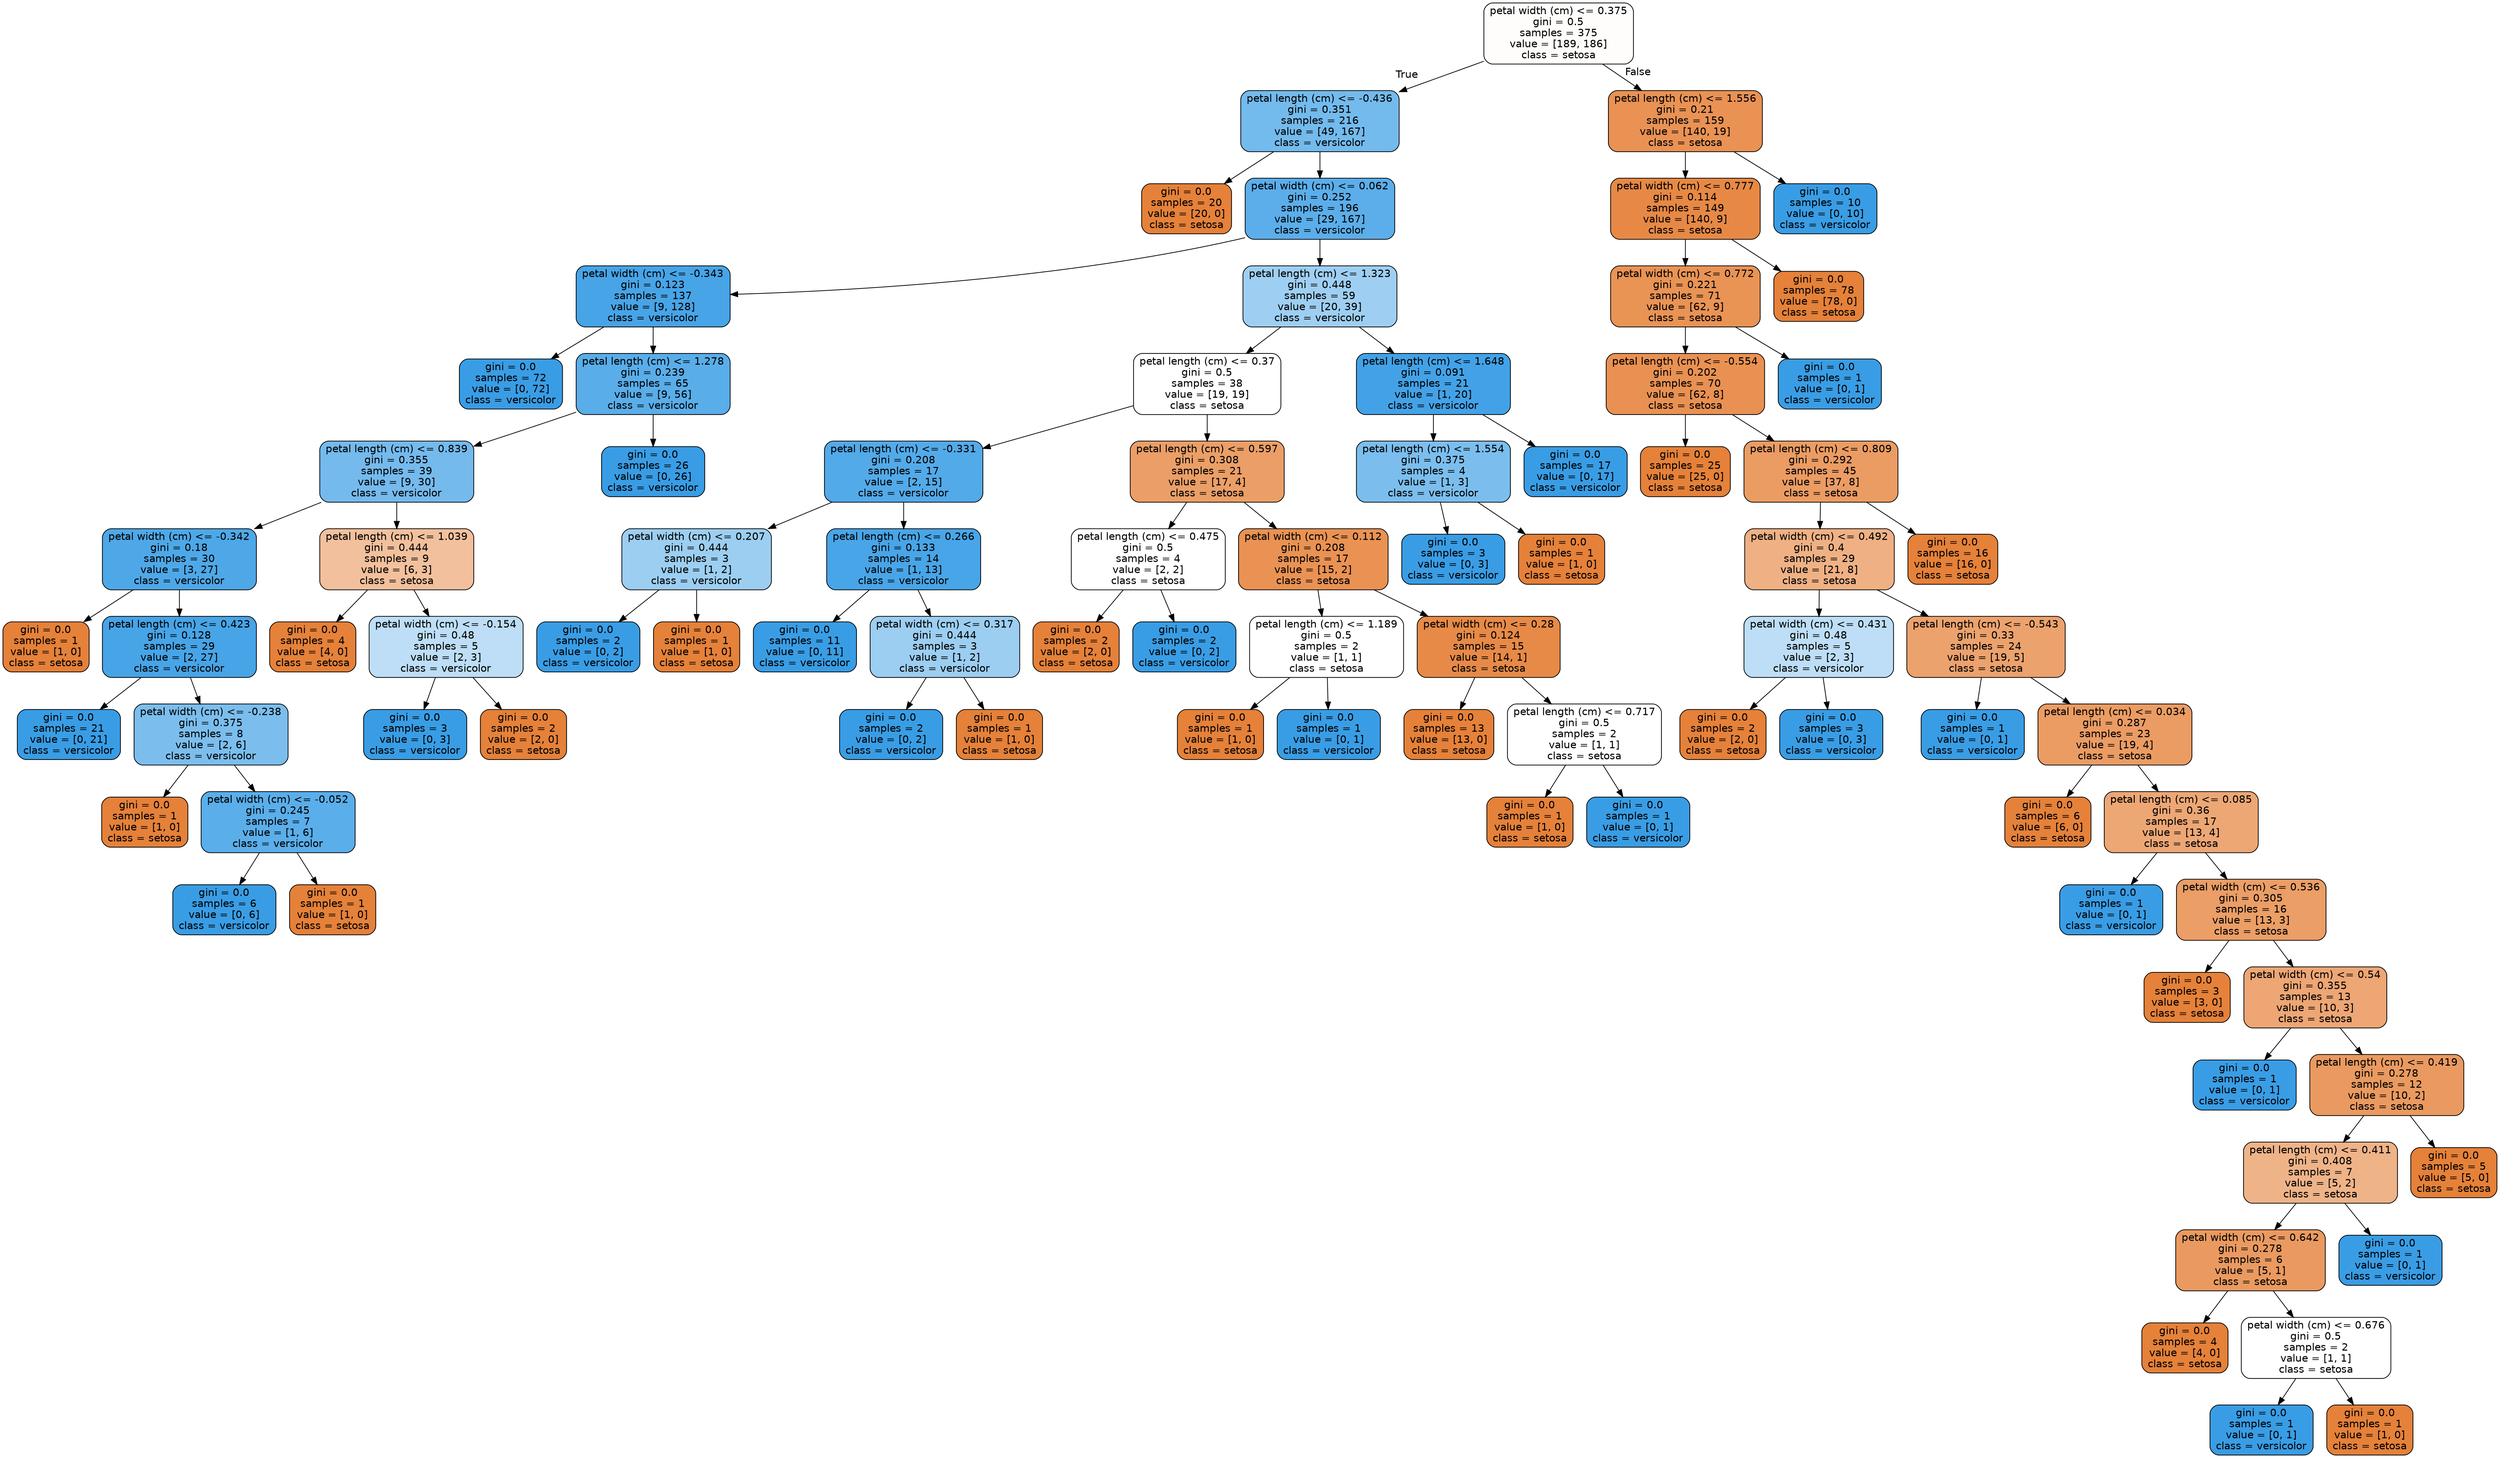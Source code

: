 digraph Tree {
node [shape=box, style="filled, rounded", color="black", fontname=helvetica] ;
edge [fontname=helvetica] ;
0 [label="petal width (cm) <= 0.375\ngini = 0.5\nsamples = 375\nvalue = [189, 186]\nclass = setosa", fillcolor="#e5813904"] ;
1 [label="petal length (cm) <= -0.436\ngini = 0.351\nsamples = 216\nvalue = [49, 167]\nclass = versicolor", fillcolor="#399de5b4"] ;
0 -> 1 [labeldistance=2.5, labelangle=45, headlabel="True"] ;
2 [label="gini = 0.0\nsamples = 20\nvalue = [20, 0]\nclass = setosa", fillcolor="#e58139ff"] ;
1 -> 2 ;
3 [label="petal width (cm) <= 0.062\ngini = 0.252\nsamples = 196\nvalue = [29, 167]\nclass = versicolor", fillcolor="#399de5d3"] ;
1 -> 3 ;
4 [label="petal width (cm) <= -0.343\ngini = 0.123\nsamples = 137\nvalue = [9, 128]\nclass = versicolor", fillcolor="#399de5ed"] ;
3 -> 4 ;
5 [label="gini = 0.0\nsamples = 72\nvalue = [0, 72]\nclass = versicolor", fillcolor="#399de5ff"] ;
4 -> 5 ;
6 [label="petal length (cm) <= 1.278\ngini = 0.239\nsamples = 65\nvalue = [9, 56]\nclass = versicolor", fillcolor="#399de5d6"] ;
4 -> 6 ;
7 [label="petal length (cm) <= 0.839\ngini = 0.355\nsamples = 39\nvalue = [9, 30]\nclass = versicolor", fillcolor="#399de5b3"] ;
6 -> 7 ;
8 [label="petal width (cm) <= -0.342\ngini = 0.18\nsamples = 30\nvalue = [3, 27]\nclass = versicolor", fillcolor="#399de5e3"] ;
7 -> 8 ;
9 [label="gini = 0.0\nsamples = 1\nvalue = [1, 0]\nclass = setosa", fillcolor="#e58139ff"] ;
8 -> 9 ;
10 [label="petal length (cm) <= 0.423\ngini = 0.128\nsamples = 29\nvalue = [2, 27]\nclass = versicolor", fillcolor="#399de5ec"] ;
8 -> 10 ;
11 [label="gini = 0.0\nsamples = 21\nvalue = [0, 21]\nclass = versicolor", fillcolor="#399de5ff"] ;
10 -> 11 ;
12 [label="petal width (cm) <= -0.238\ngini = 0.375\nsamples = 8\nvalue = [2, 6]\nclass = versicolor", fillcolor="#399de5aa"] ;
10 -> 12 ;
13 [label="gini = 0.0\nsamples = 1\nvalue = [1, 0]\nclass = setosa", fillcolor="#e58139ff"] ;
12 -> 13 ;
14 [label="petal width (cm) <= -0.052\ngini = 0.245\nsamples = 7\nvalue = [1, 6]\nclass = versicolor", fillcolor="#399de5d4"] ;
12 -> 14 ;
15 [label="gini = 0.0\nsamples = 6\nvalue = [0, 6]\nclass = versicolor", fillcolor="#399de5ff"] ;
14 -> 15 ;
16 [label="gini = 0.0\nsamples = 1\nvalue = [1, 0]\nclass = setosa", fillcolor="#e58139ff"] ;
14 -> 16 ;
17 [label="petal length (cm) <= 1.039\ngini = 0.444\nsamples = 9\nvalue = [6, 3]\nclass = setosa", fillcolor="#e581397f"] ;
7 -> 17 ;
18 [label="gini = 0.0\nsamples = 4\nvalue = [4, 0]\nclass = setosa", fillcolor="#e58139ff"] ;
17 -> 18 ;
19 [label="petal width (cm) <= -0.154\ngini = 0.48\nsamples = 5\nvalue = [2, 3]\nclass = versicolor", fillcolor="#399de555"] ;
17 -> 19 ;
20 [label="gini = 0.0\nsamples = 3\nvalue = [0, 3]\nclass = versicolor", fillcolor="#399de5ff"] ;
19 -> 20 ;
21 [label="gini = 0.0\nsamples = 2\nvalue = [2, 0]\nclass = setosa", fillcolor="#e58139ff"] ;
19 -> 21 ;
22 [label="gini = 0.0\nsamples = 26\nvalue = [0, 26]\nclass = versicolor", fillcolor="#399de5ff"] ;
6 -> 22 ;
23 [label="petal length (cm) <= 1.323\ngini = 0.448\nsamples = 59\nvalue = [20, 39]\nclass = versicolor", fillcolor="#399de57c"] ;
3 -> 23 ;
24 [label="petal length (cm) <= 0.37\ngini = 0.5\nsamples = 38\nvalue = [19, 19]\nclass = setosa", fillcolor="#e5813900"] ;
23 -> 24 ;
25 [label="petal length (cm) <= -0.331\ngini = 0.208\nsamples = 17\nvalue = [2, 15]\nclass = versicolor", fillcolor="#399de5dd"] ;
24 -> 25 ;
26 [label="petal width (cm) <= 0.207\ngini = 0.444\nsamples = 3\nvalue = [1, 2]\nclass = versicolor", fillcolor="#399de57f"] ;
25 -> 26 ;
27 [label="gini = 0.0\nsamples = 2\nvalue = [0, 2]\nclass = versicolor", fillcolor="#399de5ff"] ;
26 -> 27 ;
28 [label="gini = 0.0\nsamples = 1\nvalue = [1, 0]\nclass = setosa", fillcolor="#e58139ff"] ;
26 -> 28 ;
29 [label="petal length (cm) <= 0.266\ngini = 0.133\nsamples = 14\nvalue = [1, 13]\nclass = versicolor", fillcolor="#399de5eb"] ;
25 -> 29 ;
30 [label="gini = 0.0\nsamples = 11\nvalue = [0, 11]\nclass = versicolor", fillcolor="#399de5ff"] ;
29 -> 30 ;
31 [label="petal width (cm) <= 0.317\ngini = 0.444\nsamples = 3\nvalue = [1, 2]\nclass = versicolor", fillcolor="#399de57f"] ;
29 -> 31 ;
32 [label="gini = 0.0\nsamples = 2\nvalue = [0, 2]\nclass = versicolor", fillcolor="#399de5ff"] ;
31 -> 32 ;
33 [label="gini = 0.0\nsamples = 1\nvalue = [1, 0]\nclass = setosa", fillcolor="#e58139ff"] ;
31 -> 33 ;
34 [label="petal length (cm) <= 0.597\ngini = 0.308\nsamples = 21\nvalue = [17, 4]\nclass = setosa", fillcolor="#e58139c3"] ;
24 -> 34 ;
35 [label="petal length (cm) <= 0.475\ngini = 0.5\nsamples = 4\nvalue = [2, 2]\nclass = setosa", fillcolor="#e5813900"] ;
34 -> 35 ;
36 [label="gini = 0.0\nsamples = 2\nvalue = [2, 0]\nclass = setosa", fillcolor="#e58139ff"] ;
35 -> 36 ;
37 [label="gini = 0.0\nsamples = 2\nvalue = [0, 2]\nclass = versicolor", fillcolor="#399de5ff"] ;
35 -> 37 ;
38 [label="petal width (cm) <= 0.112\ngini = 0.208\nsamples = 17\nvalue = [15, 2]\nclass = setosa", fillcolor="#e58139dd"] ;
34 -> 38 ;
39 [label="petal length (cm) <= 1.189\ngini = 0.5\nsamples = 2\nvalue = [1, 1]\nclass = setosa", fillcolor="#e5813900"] ;
38 -> 39 ;
40 [label="gini = 0.0\nsamples = 1\nvalue = [1, 0]\nclass = setosa", fillcolor="#e58139ff"] ;
39 -> 40 ;
41 [label="gini = 0.0\nsamples = 1\nvalue = [0, 1]\nclass = versicolor", fillcolor="#399de5ff"] ;
39 -> 41 ;
42 [label="petal width (cm) <= 0.28\ngini = 0.124\nsamples = 15\nvalue = [14, 1]\nclass = setosa", fillcolor="#e58139ed"] ;
38 -> 42 ;
43 [label="gini = 0.0\nsamples = 13\nvalue = [13, 0]\nclass = setosa", fillcolor="#e58139ff"] ;
42 -> 43 ;
44 [label="petal length (cm) <= 0.717\ngini = 0.5\nsamples = 2\nvalue = [1, 1]\nclass = setosa", fillcolor="#e5813900"] ;
42 -> 44 ;
45 [label="gini = 0.0\nsamples = 1\nvalue = [1, 0]\nclass = setosa", fillcolor="#e58139ff"] ;
44 -> 45 ;
46 [label="gini = 0.0\nsamples = 1\nvalue = [0, 1]\nclass = versicolor", fillcolor="#399de5ff"] ;
44 -> 46 ;
47 [label="petal length (cm) <= 1.648\ngini = 0.091\nsamples = 21\nvalue = [1, 20]\nclass = versicolor", fillcolor="#399de5f2"] ;
23 -> 47 ;
48 [label="petal length (cm) <= 1.554\ngini = 0.375\nsamples = 4\nvalue = [1, 3]\nclass = versicolor", fillcolor="#399de5aa"] ;
47 -> 48 ;
49 [label="gini = 0.0\nsamples = 3\nvalue = [0, 3]\nclass = versicolor", fillcolor="#399de5ff"] ;
48 -> 49 ;
50 [label="gini = 0.0\nsamples = 1\nvalue = [1, 0]\nclass = setosa", fillcolor="#e58139ff"] ;
48 -> 50 ;
51 [label="gini = 0.0\nsamples = 17\nvalue = [0, 17]\nclass = versicolor", fillcolor="#399de5ff"] ;
47 -> 51 ;
52 [label="petal length (cm) <= 1.556\ngini = 0.21\nsamples = 159\nvalue = [140, 19]\nclass = setosa", fillcolor="#e58139dc"] ;
0 -> 52 [labeldistance=2.5, labelangle=-45, headlabel="False"] ;
53 [label="petal width (cm) <= 0.777\ngini = 0.114\nsamples = 149\nvalue = [140, 9]\nclass = setosa", fillcolor="#e58139ef"] ;
52 -> 53 ;
54 [label="petal width (cm) <= 0.772\ngini = 0.221\nsamples = 71\nvalue = [62, 9]\nclass = setosa", fillcolor="#e58139da"] ;
53 -> 54 ;
55 [label="petal length (cm) <= -0.554\ngini = 0.202\nsamples = 70\nvalue = [62, 8]\nclass = setosa", fillcolor="#e58139de"] ;
54 -> 55 ;
56 [label="gini = 0.0\nsamples = 25\nvalue = [25, 0]\nclass = setosa", fillcolor="#e58139ff"] ;
55 -> 56 ;
57 [label="petal length (cm) <= 0.809\ngini = 0.292\nsamples = 45\nvalue = [37, 8]\nclass = setosa", fillcolor="#e58139c8"] ;
55 -> 57 ;
58 [label="petal width (cm) <= 0.492\ngini = 0.4\nsamples = 29\nvalue = [21, 8]\nclass = setosa", fillcolor="#e581399e"] ;
57 -> 58 ;
59 [label="petal width (cm) <= 0.431\ngini = 0.48\nsamples = 5\nvalue = [2, 3]\nclass = versicolor", fillcolor="#399de555"] ;
58 -> 59 ;
60 [label="gini = 0.0\nsamples = 2\nvalue = [2, 0]\nclass = setosa", fillcolor="#e58139ff"] ;
59 -> 60 ;
61 [label="gini = 0.0\nsamples = 3\nvalue = [0, 3]\nclass = versicolor", fillcolor="#399de5ff"] ;
59 -> 61 ;
62 [label="petal length (cm) <= -0.543\ngini = 0.33\nsamples = 24\nvalue = [19, 5]\nclass = setosa", fillcolor="#e58139bc"] ;
58 -> 62 ;
63 [label="gini = 0.0\nsamples = 1\nvalue = [0, 1]\nclass = versicolor", fillcolor="#399de5ff"] ;
62 -> 63 ;
64 [label="petal length (cm) <= 0.034\ngini = 0.287\nsamples = 23\nvalue = [19, 4]\nclass = setosa", fillcolor="#e58139c9"] ;
62 -> 64 ;
65 [label="gini = 0.0\nsamples = 6\nvalue = [6, 0]\nclass = setosa", fillcolor="#e58139ff"] ;
64 -> 65 ;
66 [label="petal length (cm) <= 0.085\ngini = 0.36\nsamples = 17\nvalue = [13, 4]\nclass = setosa", fillcolor="#e58139b1"] ;
64 -> 66 ;
67 [label="gini = 0.0\nsamples = 1\nvalue = [0, 1]\nclass = versicolor", fillcolor="#399de5ff"] ;
66 -> 67 ;
68 [label="petal width (cm) <= 0.536\ngini = 0.305\nsamples = 16\nvalue = [13, 3]\nclass = setosa", fillcolor="#e58139c4"] ;
66 -> 68 ;
69 [label="gini = 0.0\nsamples = 3\nvalue = [3, 0]\nclass = setosa", fillcolor="#e58139ff"] ;
68 -> 69 ;
70 [label="petal width (cm) <= 0.54\ngini = 0.355\nsamples = 13\nvalue = [10, 3]\nclass = setosa", fillcolor="#e58139b3"] ;
68 -> 70 ;
71 [label="gini = 0.0\nsamples = 1\nvalue = [0, 1]\nclass = versicolor", fillcolor="#399de5ff"] ;
70 -> 71 ;
72 [label="petal length (cm) <= 0.419\ngini = 0.278\nsamples = 12\nvalue = [10, 2]\nclass = setosa", fillcolor="#e58139cc"] ;
70 -> 72 ;
73 [label="petal length (cm) <= 0.411\ngini = 0.408\nsamples = 7\nvalue = [5, 2]\nclass = setosa", fillcolor="#e5813999"] ;
72 -> 73 ;
74 [label="petal width (cm) <= 0.642\ngini = 0.278\nsamples = 6\nvalue = [5, 1]\nclass = setosa", fillcolor="#e58139cc"] ;
73 -> 74 ;
75 [label="gini = 0.0\nsamples = 4\nvalue = [4, 0]\nclass = setosa", fillcolor="#e58139ff"] ;
74 -> 75 ;
76 [label="petal width (cm) <= 0.676\ngini = 0.5\nsamples = 2\nvalue = [1, 1]\nclass = setosa", fillcolor="#e5813900"] ;
74 -> 76 ;
77 [label="gini = 0.0\nsamples = 1\nvalue = [0, 1]\nclass = versicolor", fillcolor="#399de5ff"] ;
76 -> 77 ;
78 [label="gini = 0.0\nsamples = 1\nvalue = [1, 0]\nclass = setosa", fillcolor="#e58139ff"] ;
76 -> 78 ;
79 [label="gini = 0.0\nsamples = 1\nvalue = [0, 1]\nclass = versicolor", fillcolor="#399de5ff"] ;
73 -> 79 ;
80 [label="gini = 0.0\nsamples = 5\nvalue = [5, 0]\nclass = setosa", fillcolor="#e58139ff"] ;
72 -> 80 ;
81 [label="gini = 0.0\nsamples = 16\nvalue = [16, 0]\nclass = setosa", fillcolor="#e58139ff"] ;
57 -> 81 ;
82 [label="gini = 0.0\nsamples = 1\nvalue = [0, 1]\nclass = versicolor", fillcolor="#399de5ff"] ;
54 -> 82 ;
83 [label="gini = 0.0\nsamples = 78\nvalue = [78, 0]\nclass = setosa", fillcolor="#e58139ff"] ;
53 -> 83 ;
84 [label="gini = 0.0\nsamples = 10\nvalue = [0, 10]\nclass = versicolor", fillcolor="#399de5ff"] ;
52 -> 84 ;
}